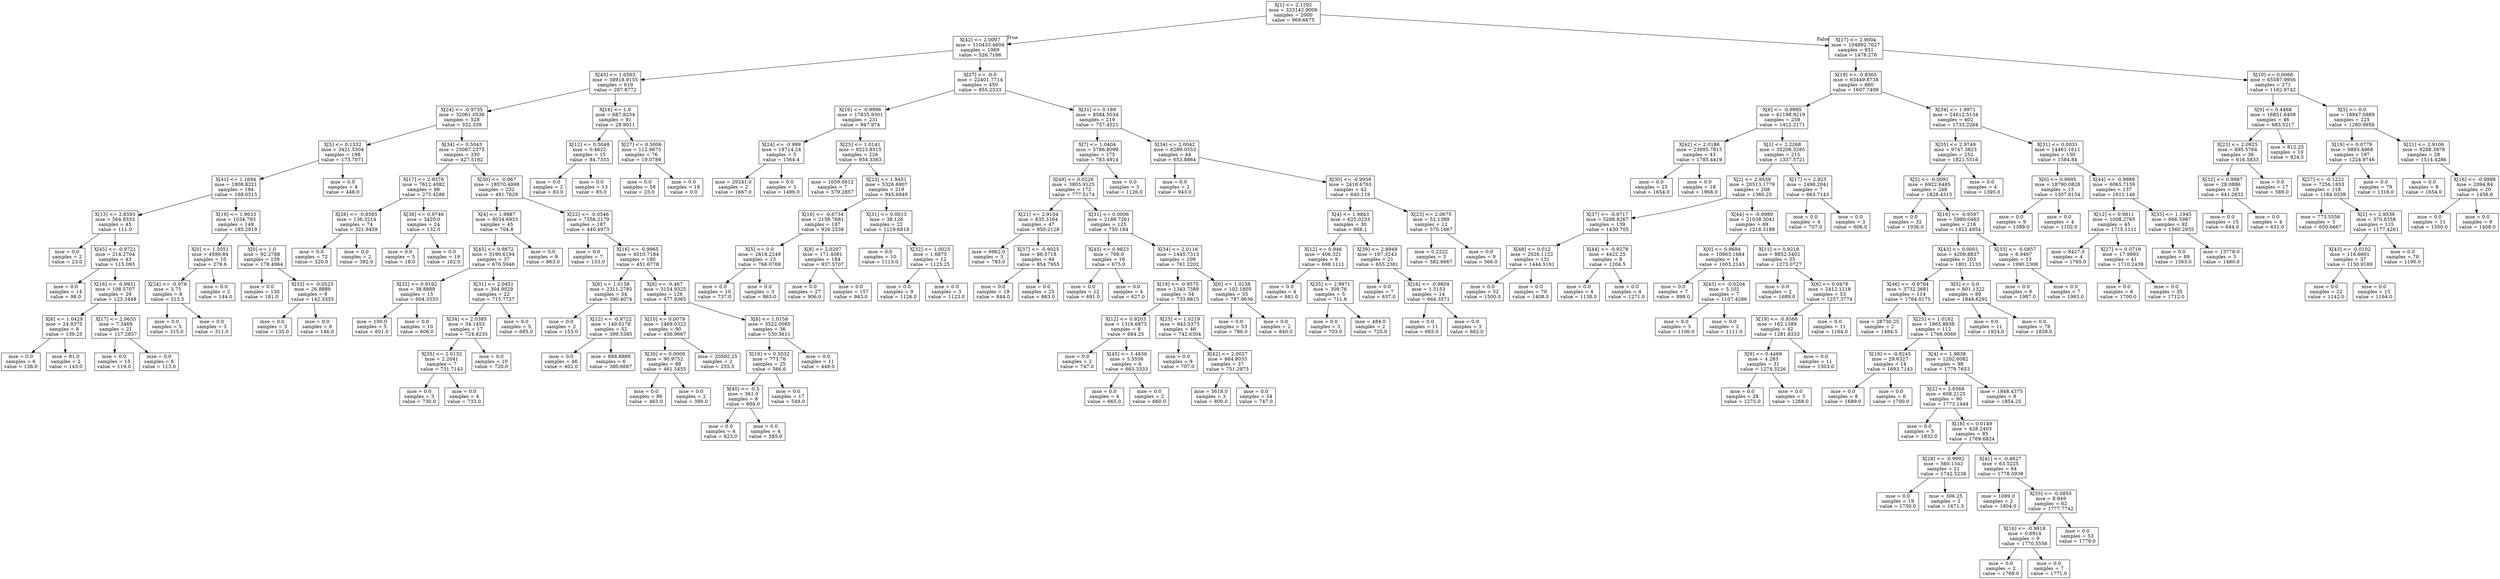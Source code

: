 digraph Tree {
node [shape=box] ;
0 [label="X[1] <= 2.1292\nmse = 333142.9009\nsamples = 2000\nvalue = 969.6675"] ;
1 [label="X[42] <= 2.0007\nmse = 110433.4604\nsamples = 1069\nvalue = 526.7166"] ;
0 -> 1 [labeldistance=2.5, labelangle=45, headlabel="True"] ;
2 [label="X[43] <= 1.0563\nmse = 38918.9155\nsamples = 619\nvalue = 287.8772"] ;
1 -> 2 ;
3 [label="X[24] <= -0.9735\nmse = 32061.0536\nsamples = 528\nvalue = 332.339"] ;
2 -> 3 ;
4 [label="X[5] <= 0.1332\nmse = 3421.5304\nsamples = 198\nvalue = 173.7071"] ;
3 -> 4 ;
5 [label="X[41] <= 1.1694\nmse = 1908.8221\nsamples = 194\nvalue = 168.0515"] ;
4 -> 5 ;
6 [label="X[13] <= 2.8593\nmse = 564.9333\nsamples = 45\nvalue = 111.0"] ;
5 -> 6 ;
7 [label="mse = 0.0\nsamples = 2\nvalue = 23.0"] ;
6 -> 7 ;
8 [label="X[45] <= -0.9721\nmse = 214.2704\nsamples = 43\nvalue = 115.093"] ;
6 -> 8 ;
9 [label="mse = 0.0\nsamples = 14\nvalue = 98.0"] ;
8 -> 9 ;
10 [label="X[16] <= -0.9931\nmse = 108.5707\nsamples = 29\nvalue = 123.3448"] ;
8 -> 10 ;
11 [label="X[6] <= 1.0429\nmse = 24.9375\nsamples = 8\nvalue = 139.25"] ;
10 -> 11 ;
12 [label="mse = 0.0\nsamples = 6\nvalue = 138.0"] ;
11 -> 12 ;
13 [label="mse = 81.0\nsamples = 2\nvalue = 143.0"] ;
11 -> 13 ;
14 [label="X[17] <= 2.9635\nmse = 7.3469\nsamples = 21\nvalue = 117.2857"] ;
10 -> 14 ;
15 [label="mse = 0.0\nsamples = 15\nvalue = 119.0"] ;
14 -> 15 ;
16 [label="mse = 0.0\nsamples = 6\nvalue = 113.0"] ;
14 -> 16 ;
17 [label="X[19] <= 1.9633\nmse = 1034.793\nsamples = 149\nvalue = 185.2819"] ;
5 -> 17 ;
18 [label="X[0] <= 1.5051\nmse = 4599.84\nsamples = 10\nvalue = 279.6"] ;
17 -> 18 ;
19 [label="X[24] <= -0.976\nmse = 3.75\nsamples = 8\nvalue = 313.5"] ;
18 -> 19 ;
20 [label="mse = 0.0\nsamples = 5\nvalue = 315.0"] ;
19 -> 20 ;
21 [label="mse = 0.0\nsamples = 3\nvalue = 311.0"] ;
19 -> 21 ;
22 [label="mse = 0.0\nsamples = 2\nvalue = 144.0"] ;
18 -> 22 ;
23 [label="X[0] <= 1.0\nmse = 92.2788\nsamples = 139\nvalue = 178.4964"] ;
17 -> 23 ;
24 [label="mse = 0.0\nsamples = 130\nvalue = 181.0"] ;
23 -> 24 ;
25 [label="X[33] <= -0.0523\nmse = 26.8889\nsamples = 9\nvalue = 142.3333"] ;
23 -> 25 ;
26 [label="mse = 0.0\nsamples = 3\nvalue = 135.0"] ;
25 -> 26 ;
27 [label="mse = 0.0\nsamples = 6\nvalue = 146.0"] ;
25 -> 27 ;
28 [label="mse = 0.0\nsamples = 4\nvalue = 448.0"] ;
4 -> 28 ;
29 [label="X[34] <= 0.5043\nmse = 25087.2375\nsamples = 330\nvalue = 427.5182"] ;
3 -> 29 ;
30 [label="X[17] <= 2.9378\nmse = 7612.4082\nsamples = 98\nvalue = 275.4286"] ;
29 -> 30 ;
31 [label="X[26] <= -0.8585\nmse = 136.3214\nsamples = 74\nvalue = 321.9459"] ;
30 -> 31 ;
32 [label="mse = 0.0\nsamples = 72\nvalue = 320.0"] ;
31 -> 32 ;
33 [label="mse = 0.0\nsamples = 2\nvalue = 392.0"] ;
31 -> 33 ;
34 [label="X[36] <= 0.9746\nmse = 3420.0\nsamples = 24\nvalue = 132.0"] ;
30 -> 34 ;
35 [label="mse = 0.0\nsamples = 5\nvalue = 18.0"] ;
34 -> 35 ;
36 [label="mse = 0.0\nsamples = 19\nvalue = 162.0"] ;
34 -> 36 ;
37 [label="X[30] <= -0.967\nmse = 18570.4998\nsamples = 232\nvalue = 491.7629"] ;
29 -> 37 ;
38 [label="X[4] <= 1.9887\nmse = 8034.6933\nsamples = 45\nvalue = 704.8"] ;
37 -> 38 ;
39 [label="X[45] <= 0.9872\nmse = 3190.6194\nsamples = 37\nvalue = 670.5946"] ;
38 -> 39 ;
40 [label="X[32] <= 0.9192\nmse = 38.8889\nsamples = 15\nvalue = 604.3333"] ;
39 -> 40 ;
41 [label="mse = 100.0\nsamples = 5\nvalue = 601.0"] ;
40 -> 41 ;
42 [label="mse = 0.0\nsamples = 10\nvalue = 606.0"] ;
40 -> 42 ;
43 [label="X[31] <= 2.0451\nmse = 304.9029\nsamples = 22\nvalue = 715.7727"] ;
39 -> 43 ;
44 [label="X[34] <= 2.0385\nmse = 34.1453\nsamples = 17\nvalue = 724.8235"] ;
43 -> 44 ;
45 [label="X[35] <= 2.0132\nmse = 2.2041\nsamples = 7\nvalue = 731.7143"] ;
44 -> 45 ;
46 [label="mse = 0.0\nsamples = 3\nvalue = 730.0"] ;
45 -> 46 ;
47 [label="mse = 0.0\nsamples = 4\nvalue = 733.0"] ;
45 -> 47 ;
48 [label="mse = 0.0\nsamples = 10\nvalue = 720.0"] ;
44 -> 48 ;
49 [label="mse = 0.0\nsamples = 5\nvalue = 685.0"] ;
43 -> 49 ;
50 [label="mse = 0.0\nsamples = 8\nvalue = 863.0"] ;
38 -> 50 ;
51 [label="X[22] <= -0.0546\nmse = 7556.2179\nsamples = 187\nvalue = 440.4973"] ;
37 -> 51 ;
52 [label="mse = 0.0\nsamples = 7\nvalue = 153.0"] ;
51 -> 52 ;
53 [label="X[16] <= -0.9965\nmse = 4510.7184\nsamples = 180\nvalue = 451.6778"] ;
51 -> 53 ;
54 [label="X[6] <= 1.0158\nmse = 2311.2785\nsamples = 54\nvalue = 390.4074"] ;
53 -> 54 ;
55 [label="mse = 0.0\nsamples = 2\nvalue = 153.0"] ;
54 -> 55 ;
56 [label="X[12] <= -0.9722\nmse = 149.0178\nsamples = 52\nvalue = 399.5385"] ;
54 -> 56 ;
57 [label="mse = 0.0\nsamples = 46\nvalue = 402.0"] ;
56 -> 57 ;
58 [label="mse = 888.8889\nsamples = 6\nvalue = 380.6667"] ;
56 -> 58 ;
59 [label="X[8] <= -0.467\nmse = 3154.9325\nsamples = 126\nvalue = 477.9365"] ;
53 -> 59 ;
60 [label="X[10] <= 0.0079\nmse = 1469.0322\nsamples = 90\nvalue = 456.9667"] ;
59 -> 60 ;
61 [label="X[30] <= 0.0009\nmse = 90.9752\nsamples = 88\nvalue = 461.5455"] ;
60 -> 61 ;
62 [label="mse = 0.0\nsamples = 86\nvalue = 463.0"] ;
61 -> 62 ;
63 [label="mse = 0.0\nsamples = 2\nvalue = 399.0"] ;
61 -> 63 ;
64 [label="mse = 20592.25\nsamples = 2\nvalue = 255.5"] ;
60 -> 64 ;
65 [label="X[6] <= 1.0158\nmse = 3522.0085\nsamples = 36\nvalue = 530.3611"] ;
59 -> 65 ;
66 [label="X[19] <= 0.5032\nmse = 773.76\nsamples = 25\nvalue = 566.6"] ;
65 -> 66 ;
67 [label="X[40] <= -0.5\nmse = 361.0\nsamples = 8\nvalue = 604.0"] ;
66 -> 67 ;
68 [label="mse = 0.0\nsamples = 4\nvalue = 623.0"] ;
67 -> 68 ;
69 [label="mse = 0.0\nsamples = 4\nvalue = 585.0"] ;
67 -> 69 ;
70 [label="mse = 0.0\nsamples = 17\nvalue = 549.0"] ;
66 -> 70 ;
71 [label="mse = 0.0\nsamples = 11\nvalue = 448.0"] ;
65 -> 71 ;
72 [label="X[16] <= 1.0\nmse = 687.8254\nsamples = 91\nvalue = 29.9011"] ;
2 -> 72 ;
73 [label="X[12] <= 0.5048\nmse = 0.4622\nsamples = 15\nvalue = 84.7333"] ;
72 -> 73 ;
74 [label="mse = 0.0\nsamples = 2\nvalue = 83.0"] ;
73 -> 74 ;
75 [label="mse = 0.0\nsamples = 13\nvalue = 85.0"] ;
73 -> 75 ;
76 [label="X[27] <= 0.5006\nmse = 112.9675\nsamples = 76\nvalue = 19.0789"] ;
72 -> 76 ;
77 [label="mse = 0.0\nsamples = 58\nvalue = 25.0"] ;
76 -> 77 ;
78 [label="mse = 0.0\nsamples = 18\nvalue = 0.0"] ;
76 -> 78 ;
79 [label="X[27] <= -0.0\nmse = 22401.7714\nsamples = 450\nvalue = 855.2533"] ;
1 -> 79 ;
80 [label="X[16] <= -0.9996\nmse = 17835.9301\nsamples = 231\nvalue = 947.974"] ;
79 -> 80 ;
81 [label="X[24] <= -0.999\nmse = 18714.24\nsamples = 5\nvalue = 1564.4"] ;
80 -> 81 ;
82 [label="mse = 29241.0\nsamples = 2\nvalue = 1667.0"] ;
81 -> 82 ;
83 [label="mse = 0.0\nsamples = 3\nvalue = 1496.0"] ;
81 -> 83 ;
84 [label="X[25] <= 1.0141\nmse = 9223.8515\nsamples = 226\nvalue = 934.3363"] ;
80 -> 84 ;
85 [label="mse = 1059.0612\nsamples = 7\nvalue = 579.2857"] ;
84 -> 85 ;
86 [label="X[23] <= 1.9451\nmse = 5326.6907\nsamples = 219\nvalue = 945.6849"] ;
84 -> 86 ;
87 [label="X[16] <= -0.6734\nmse = 2158.7681\nsamples = 197\nvalue = 926.2538"] ;
86 -> 87 ;
88 [label="X[5] <= 0.0\nmse = 2818.2249\nsamples = 13\nvalue = 766.0769"] ;
87 -> 88 ;
89 [label="mse = 0.0\nsamples = 10\nvalue = 737.0"] ;
88 -> 89 ;
90 [label="mse = 0.0\nsamples = 3\nvalue = 863.0"] ;
88 -> 90 ;
91 [label="X[8] <= 2.0297\nmse = 171.4081\nsamples = 184\nvalue = 937.5707"] ;
87 -> 91 ;
92 [label="mse = 0.0\nsamples = 27\nvalue = 906.0"] ;
91 -> 92 ;
93 [label="mse = 0.0\nsamples = 157\nvalue = 943.0"] ;
91 -> 93 ;
94 [label="X[31] <= 0.0013\nmse = 38.126\nsamples = 22\nvalue = 1119.6818"] ;
86 -> 94 ;
95 [label="mse = 0.0\nsamples = 10\nvalue = 1113.0"] ;
94 -> 95 ;
96 [label="X[32] <= 1.0025\nmse = 1.6875\nsamples = 12\nvalue = 1125.25"] ;
94 -> 96 ;
97 [label="mse = 0.0\nsamples = 9\nvalue = 1126.0"] ;
96 -> 97 ;
98 [label="mse = 0.0\nsamples = 3\nvalue = 1123.0"] ;
96 -> 98 ;
99 [label="X[31] <= 0.189\nmse = 8584.5034\nsamples = 219\nvalue = 757.4521"] ;
79 -> 99 ;
100 [label="X[7] <= 1.0404\nmse = 5786.8099\nsamples = 175\nvalue = 783.4914"] ;
99 -> 100 ;
101 [label="X[49] <= 0.0226\nmse = 3805.9125\nsamples = 172\nvalue = 777.5174"] ;
100 -> 101 ;
102 [label="X[21] <= 2.9104\nmse = 835.3164\nsamples = 47\nvalue = 850.2128"] ;
101 -> 102 ;
103 [label="mse = 6962.0\nsamples = 3\nvalue = 783.0"] ;
102 -> 103 ;
104 [label="X[37] <= -0.9025\nmse = 88.5718\nsamples = 44\nvalue = 854.7955"] ;
102 -> 104 ;
105 [label="mse = 0.0\nsamples = 19\nvalue = 844.0"] ;
104 -> 105 ;
106 [label="mse = 0.0\nsamples = 25\nvalue = 863.0"] ;
104 -> 106 ;
107 [label="X[31] <= 0.0006\nmse = 2188.7261\nsamples = 125\nvalue = 750.184"] ;
101 -> 107 ;
108 [label="X[45] <= 0.9823\nmse = 768.0\nsamples = 16\nvalue = 675.0"] ;
107 -> 108 ;
109 [label="mse = 0.0\nsamples = 12\nvalue = 691.0"] ;
108 -> 109 ;
110 [label="mse = 0.0\nsamples = 4\nvalue = 627.0"] ;
108 -> 110 ;
111 [label="X[34] <= 2.0116\nmse = 1445.7313\nsamples = 109\nvalue = 761.2202"] ;
107 -> 111 ;
112 [label="X[19] <= -0.9575\nmse = 1343.7589\nsamples = 54\nvalue = 733.9815"] ;
111 -> 112 ;
113 [label="X[12] <= 0.9203\nmse = 1316.6875\nsamples = 8\nvalue = 684.25"] ;
112 -> 113 ;
114 [label="mse = 0.0\nsamples = 2\nvalue = 747.0"] ;
113 -> 114 ;
115 [label="X[45] <= 1.4836\nmse = 5.5556\nsamples = 6\nvalue = 663.3333"] ;
113 -> 115 ;
116 [label="mse = 0.0\nsamples = 4\nvalue = 665.0"] ;
115 -> 116 ;
117 [label="mse = 0.0\nsamples = 2\nvalue = 660.0"] ;
115 -> 117 ;
118 [label="X[25] <= 1.0219\nmse = 843.5373\nsamples = 46\nvalue = 742.6304"] ;
112 -> 118 ;
119 [label="mse = 0.0\nsamples = 9\nvalue = 707.0"] ;
118 -> 119 ;
120 [label="X[42] <= 2.0027\nmse = 664.8035\nsamples = 37\nvalue = 751.2973"] ;
118 -> 120 ;
121 [label="mse = 5618.0\nsamples = 3\nvalue = 800.0"] ;
120 -> 121 ;
122 [label="mse = 0.0\nsamples = 34\nvalue = 747.0"] ;
120 -> 122 ;
123 [label="X[6] <= 1.0158\nmse = 102.1805\nsamples = 55\nvalue = 787.9636"] ;
111 -> 123 ;
124 [label="mse = 0.0\nsamples = 53\nvalue = 786.0"] ;
123 -> 124 ;
125 [label="mse = 0.0\nsamples = 2\nvalue = 840.0"] ;
123 -> 125 ;
126 [label="mse = 0.0\nsamples = 3\nvalue = 1126.0"] ;
100 -> 126 ;
127 [label="X[34] <= 2.0042\nmse = 6289.0553\nsamples = 44\nvalue = 653.8864"] ;
99 -> 127 ;
128 [label="mse = 0.0\nsamples = 2\nvalue = 943.0"] ;
127 -> 128 ;
129 [label="X[30] <= -0.9959\nmse = 2418.6763\nsamples = 42\nvalue = 640.119"] ;
127 -> 129 ;
130 [label="X[4] <= 1.9843\nmse = 625.0233\nsamples = 30\nvalue = 668.1"] ;
129 -> 130 ;
131 [label="X[12] <= 0.946\nmse = 406.321\nsamples = 9\nvalue = 698.1111"] ;
130 -> 131 ;
132 [label="mse = 0.0\nsamples = 4\nvalue = 681.0"] ;
131 -> 132 ;
133 [label="X[35] <= 2.9971\nmse = 309.76\nsamples = 5\nvalue = 711.8"] ;
131 -> 133 ;
134 [label="mse = 0.0\nsamples = 3\nvalue = 703.0"] ;
133 -> 134 ;
135 [label="mse = 484.0\nsamples = 2\nvalue = 725.0"] ;
133 -> 135 ;
136 [label="X[39] <= 2.8949\nmse = 167.3243\nsamples = 21\nvalue = 655.2381"] ;
130 -> 136 ;
137 [label="mse = 0.0\nsamples = 7\nvalue = 637.0"] ;
136 -> 137 ;
138 [label="X[16] <= -0.9804\nmse = 1.5153\nsamples = 14\nvalue = 664.3571"] ;
136 -> 138 ;
139 [label="mse = 0.0\nsamples = 11\nvalue = 665.0"] ;
138 -> 139 ;
140 [label="mse = 0.0\nsamples = 3\nvalue = 662.0"] ;
138 -> 140 ;
141 [label="X[23] <= 2.0675\nmse = 52.1389\nsamples = 12\nvalue = 570.1667"] ;
129 -> 141 ;
142 [label="mse = 0.2222\nsamples = 3\nvalue = 582.6667"] ;
141 -> 142 ;
143 [label="mse = 0.0\nsamples = 9\nvalue = 566.0"] ;
141 -> 143 ;
144 [label="X[17] <= 2.9004\nmse = 104892.7627\nsamples = 931\nvalue = 1478.276"] ;
0 -> 144 [labeldistance=2.5, labelangle=-45, headlabel="False"] ;
145 [label="X[19] <= -0.8365\nmse = 63449.8738\nsamples = 660\nvalue = 1607.7409"] ;
144 -> 145 ;
146 [label="X[6] <= -0.9995\nmse = 61198.9219\nsamples = 258\nvalue = 1412.2171"] ;
145 -> 146 ;
147 [label="X[42] <= 2.0186\nmse = 23995.7815\nsamples = 43\nvalue = 1785.4419"] ;
146 -> 147 ;
148 [label="mse = 0.0\nsamples = 25\nvalue = 1654.0"] ;
147 -> 148 ;
149 [label="mse = 0.0\nsamples = 18\nvalue = 1968.0"] ;
147 -> 149 ;
150 [label="X[1] <= 2.2268\nmse = 35208.3285\nsamples = 215\nvalue = 1337.5721"] ;
146 -> 150 ;
151 [label="X[2] <= 2.9539\nmse = 20513.1779\nsamples = 208\nvalue = 1360.25"] ;
150 -> 151 ;
152 [label="X[37] <= -0.9717\nmse = 5288.8267\nsamples = 139\nvalue = 1430.705"] ;
151 -> 152 ;
153 [label="X[48] <= 0.012\nmse = 2026.1122\nsamples = 131\nvalue = 1444.5191"] ;
152 -> 153 ;
154 [label="mse = 0.0\nsamples = 52\nvalue = 1500.0"] ;
153 -> 154 ;
155 [label="mse = 0.0\nsamples = 79\nvalue = 1408.0"] ;
153 -> 155 ;
156 [label="X[44] <= -0.9278\nmse = 4422.25\nsamples = 8\nvalue = 1204.5"] ;
152 -> 156 ;
157 [label="mse = 0.0\nsamples = 4\nvalue = 1138.0"] ;
156 -> 157 ;
158 [label="mse = 0.0\nsamples = 4\nvalue = 1271.0"] ;
156 -> 158 ;
159 [label="X[44] <= -0.9989\nmse = 21038.3041\nsamples = 69\nvalue = 1218.3188"] ;
151 -> 159 ;
160 [label="X[0] <= 0.9684\nmse = 10863.1684\nsamples = 14\nvalue = 1003.2143"] ;
159 -> 160 ;
161 [label="mse = 0.0\nsamples = 7\nvalue = 899.0"] ;
160 -> 161 ;
162 [label="X[43] <= -0.0204\nmse = 5.102\nsamples = 7\nvalue = 1107.4286"] ;
160 -> 162 ;
163 [label="mse = 0.0\nsamples = 5\nvalue = 1106.0"] ;
162 -> 163 ;
164 [label="mse = 0.0\nsamples = 2\nvalue = 1111.0"] ;
162 -> 164 ;
165 [label="X[11] <= 0.9218\nmse = 8852.5402\nsamples = 55\nvalue = 1273.0727"] ;
159 -> 165 ;
166 [label="mse = 0.0\nsamples = 2\nvalue = 1689.0"] ;
165 -> 166 ;
167 [label="X[6] <= 0.0476\nmse = 2412.1218\nsamples = 53\nvalue = 1257.3774"] ;
165 -> 167 ;
168 [label="X[19] <= -0.8566\nmse = 162.1389\nsamples = 42\nvalue = 1281.8333"] ;
167 -> 168 ;
169 [label="X[9] <= 0.4469\nmse = 4.283\nsamples = 31\nvalue = 1274.3226"] ;
168 -> 169 ;
170 [label="mse = 0.0\nsamples = 28\nvalue = 1275.0"] ;
169 -> 170 ;
171 [label="mse = 0.0\nsamples = 3\nvalue = 1268.0"] ;
169 -> 171 ;
172 [label="mse = 0.0\nsamples = 11\nvalue = 1303.0"] ;
168 -> 172 ;
173 [label="mse = 0.0\nsamples = 11\nvalue = 1164.0"] ;
167 -> 173 ;
174 [label="X[17] <= 2.825\nmse = 2498.2041\nsamples = 7\nvalue = 663.7143"] ;
150 -> 174 ;
175 [label="mse = 0.0\nsamples = 4\nvalue = 707.0"] ;
174 -> 175 ;
176 [label="mse = 0.0\nsamples = 3\nvalue = 606.0"] ;
174 -> 176 ;
177 [label="X[34] <= 1.9971\nmse = 24612.5134\nsamples = 402\nvalue = 1733.2264"] ;
145 -> 177 ;
178 [label="X[35] <= 2.9749\nmse = 9747.3823\nsamples = 252\nvalue = 1821.5516"] ;
177 -> 178 ;
179 [label="X[5] <= -0.0091\nmse = 6922.6485\nsamples = 248\nvalue = 1828.4315"] ;
178 -> 179 ;
180 [label="mse = 0.0\nsamples = 32\nvalue = 1936.0"] ;
179 -> 180 ;
181 [label="X[16] <= -0.9597\nmse = 5980.0463\nsamples = 216\nvalue = 1812.4954"] ;
179 -> 181 ;
182 [label="X[43] <= 0.0001\nmse = 4209.8837\nsamples = 203\nvalue = 1801.1133"] ;
181 -> 182 ;
183 [label="X[46] <= -0.9764\nmse = 3732.3681\nsamples = 114\nvalue = 1764.0175"] ;
182 -> 183 ;
184 [label="mse = 28730.25\nsamples = 2\nvalue = 1484.5"] ;
183 -> 184 ;
185 [label="X[25] <= 1.0162\nmse = 1865.8838\nsamples = 112\nvalue = 1769.0089"] ;
183 -> 185 ;
186 [label="X[19] <= -0.8245\nmse = 29.6327\nsamples = 14\nvalue = 1693.7143"] ;
185 -> 186 ;
187 [label="mse = 0.0\nsamples = 8\nvalue = 1689.0"] ;
186 -> 187 ;
188 [label="mse = 0.0\nsamples = 6\nvalue = 1700.0"] ;
186 -> 188 ;
189 [label="X[4] <= 1.9838\nmse = 1202.6082\nsamples = 98\nvalue = 1779.7653"] ;
185 -> 189 ;
190 [label="X[2] <= 2.6568\nmse = 608.2125\nsamples = 90\nvalue = 1773.1444"] ;
189 -> 190 ;
191 [label="mse = 0.0\nsamples = 5\nvalue = 1832.0"] ;
190 -> 191 ;
192 [label="X[18] <= 0.0149\nmse = 428.2403\nsamples = 85\nvalue = 1769.6824"] ;
190 -> 192 ;
193 [label="X[28] <= -0.9992\nmse = 560.1542\nsamples = 21\nvalue = 1742.5238"] ;
192 -> 193 ;
194 [label="mse = 0.0\nsamples = 19\nvalue = 1750.0"] ;
193 -> 194 ;
195 [label="mse = 306.25\nsamples = 2\nvalue = 1671.5"] ;
193 -> 195 ;
196 [label="X[41] <= -0.4627\nmse = 63.5225\nsamples = 64\nvalue = 1778.5938"] ;
192 -> 196 ;
197 [label="mse = 1089.0\nsamples = 2\nvalue = 1804.0"] ;
196 -> 197 ;
198 [label="X[33] <= -0.0855\nmse = 8.949\nsamples = 62\nvalue = 1777.7742"] ;
196 -> 198 ;
199 [label="X[16] <= -0.9818\nmse = 0.6914\nsamples = 9\nvalue = 1770.5556"] ;
198 -> 199 ;
200 [label="mse = 0.0\nsamples = 2\nvalue = 1769.0"] ;
199 -> 200 ;
201 [label="mse = 0.0\nsamples = 7\nvalue = 1771.0"] ;
199 -> 201 ;
202 [label="mse = 0.0\nsamples = 53\nvalue = 1779.0"] ;
198 -> 202 ;
203 [label="mse = 1848.4375\nsamples = 8\nvalue = 1854.25"] ;
189 -> 203 ;
204 [label="X[5] <= 0.0\nmse = 801.1322\nsamples = 89\nvalue = 1848.6292"] ;
182 -> 204 ;
205 [label="mse = 0.0\nsamples = 11\nvalue = 1924.0"] ;
204 -> 205 ;
206 [label="mse = 0.0\nsamples = 78\nvalue = 1838.0"] ;
204 -> 206 ;
207 [label="X[33] <= -0.0857\nmse = 8.9467\nsamples = 13\nvalue = 1990.2308"] ;
181 -> 207 ;
208 [label="mse = 0.0\nsamples = 6\nvalue = 1987.0"] ;
207 -> 208 ;
209 [label="mse = 0.0\nsamples = 7\nvalue = 1993.0"] ;
207 -> 209 ;
210 [label="mse = 0.0\nsamples = 4\nvalue = 1395.0"] ;
178 -> 210 ;
211 [label="X[31] <= 0.0031\nmse = 14461.1611\nsamples = 150\nvalue = 1584.84"] ;
177 -> 211 ;
212 [label="X[0] <= 0.9995\nmse = 18790.0828\nsamples = 13\nvalue = 1307.6154"] ;
211 -> 212 ;
213 [label="mse = 0.0\nsamples = 9\nvalue = 1399.0"] ;
212 -> 213 ;
214 [label="mse = 0.0\nsamples = 4\nvalue = 1102.0"] ;
212 -> 214 ;
215 [label="X[44] <= -0.9989\nmse = 6065.7159\nsamples = 137\nvalue = 1611.146"] ;
211 -> 215 ;
216 [label="X[12] <= 0.9811\nmse = 1008.2765\nsamples = 45\nvalue = 1715.1111"] ;
215 -> 216 ;
217 [label="mse = 8427.0\nsamples = 4\nvalue = 1765.0"] ;
216 -> 217 ;
218 [label="X[27] <= 0.0719\nmse = 17.9893\nsamples = 41\nvalue = 1710.2439"] ;
216 -> 218 ;
219 [label="mse = 0.0\nsamples = 6\nvalue = 1700.0"] ;
218 -> 219 ;
220 [label="mse = 0.0\nsamples = 35\nvalue = 1712.0"] ;
218 -> 220 ;
221 [label="X[35] <= 1.1945\nmse = 666.5987\nsamples = 92\nvalue = 1560.2935"] ;
215 -> 221 ;
222 [label="mse = 0.0\nsamples = 89\nvalue = 1563.0"] ;
221 -> 222 ;
223 [label="mse = 13778.0\nsamples = 3\nvalue = 1480.0"] ;
221 -> 223 ;
224 [label="X[10] <= 0.0066\nmse = 65587.9956\nsamples = 271\nvalue = 1162.9742"] ;
144 -> 224 ;
225 [label="X[9] <= 0.4468\nmse = 16851.6408\nsamples = 46\nvalue = 683.5217"] ;
224 -> 225 ;
226 [label="X[23] <= 2.0925\nmse = 695.5764\nsamples = 36\nvalue = 616.5833"] ;
225 -> 226 ;
227 [label="X[32] <= 0.9987\nmse = 28.0886\nsamples = 19\nvalue = 641.2632"] ;
226 -> 227 ;
228 [label="mse = 0.0\nsamples = 15\nvalue = 644.0"] ;
227 -> 228 ;
229 [label="mse = 0.0\nsamples = 4\nvalue = 631.0"] ;
227 -> 229 ;
230 [label="mse = 0.0\nsamples = 17\nvalue = 589.0"] ;
226 -> 230 ;
231 [label="mse = 812.25\nsamples = 10\nvalue = 924.5"] ;
225 -> 231 ;
232 [label="X[5] <= 0.0\nmse = 18947.0889\nsamples = 225\nvalue = 1260.9956"] ;
224 -> 232 ;
233 [label="X[19] <= 0.0779\nmse = 9893.4968\nsamples = 197\nvalue = 1224.9746"] ;
232 -> 233 ;
234 [label="X[27] <= -0.1222\nmse = 7256.1853\nsamples = 118\nvalue = 1164.0339"] ;
233 -> 234 ;
235 [label="mse = 773.5556\nsamples = 3\nvalue = 650.6667"] ;
234 -> 235 ;
236 [label="X[2] <= 2.9539\nmse = 370.8358\nsamples = 115\nvalue = 1177.4261"] ;
234 -> 236 ;
237 [label="X[43] <= -0.0102\nmse = 116.6691\nsamples = 37\nvalue = 1150.9189"] ;
236 -> 237 ;
238 [label="mse = 0.0\nsamples = 22\nvalue = 1142.0"] ;
237 -> 238 ;
239 [label="mse = 0.0\nsamples = 15\nvalue = 1164.0"] ;
237 -> 239 ;
240 [label="mse = 0.0\nsamples = 78\nvalue = 1190.0"] ;
236 -> 240 ;
241 [label="mse = 0.0\nsamples = 79\nvalue = 1316.0"] ;
233 -> 241 ;
242 [label="X[21] <= 2.9106\nmse = 9288.3878\nsamples = 28\nvalue = 1514.4286"] ;
232 -> 242 ;
243 [label="mse = 0.0\nsamples = 8\nvalue = 1654.0"] ;
242 -> 243 ;
244 [label="X[16] <= -0.9998\nmse = 2094.84\nsamples = 20\nvalue = 1458.6"] ;
242 -> 244 ;
245 [label="mse = 0.0\nsamples = 11\nvalue = 1500.0"] ;
244 -> 245 ;
246 [label="mse = 0.0\nsamples = 9\nvalue = 1408.0"] ;
244 -> 246 ;
}